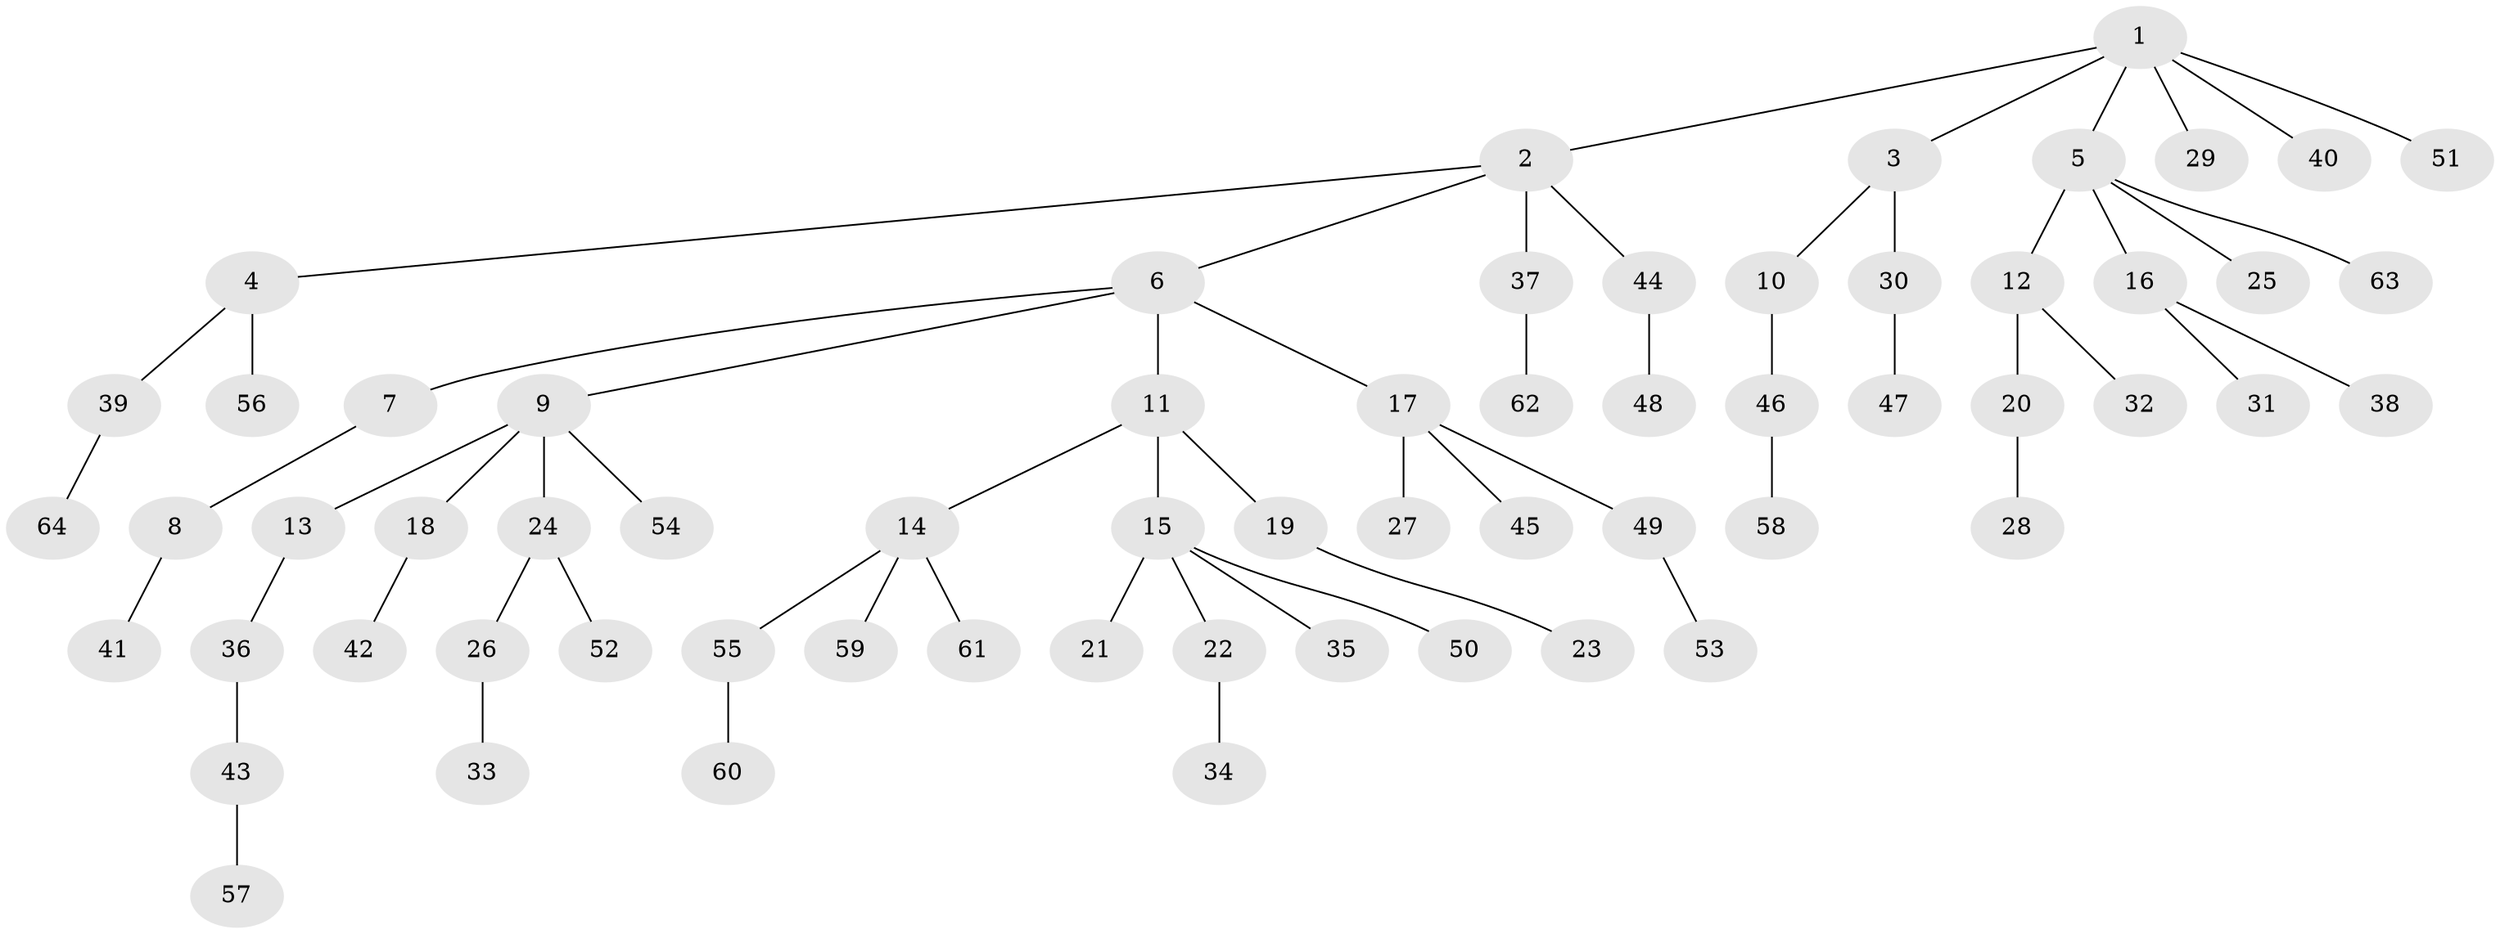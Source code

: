 // coarse degree distribution, {2: 0.2631578947368421, 4: 0.05263157894736842, 1: 0.6578947368421053, 21: 0.02631578947368421}
// Generated by graph-tools (version 1.1) at 2025/55/03/04/25 21:55:52]
// undirected, 64 vertices, 63 edges
graph export_dot {
graph [start="1"]
  node [color=gray90,style=filled];
  1;
  2;
  3;
  4;
  5;
  6;
  7;
  8;
  9;
  10;
  11;
  12;
  13;
  14;
  15;
  16;
  17;
  18;
  19;
  20;
  21;
  22;
  23;
  24;
  25;
  26;
  27;
  28;
  29;
  30;
  31;
  32;
  33;
  34;
  35;
  36;
  37;
  38;
  39;
  40;
  41;
  42;
  43;
  44;
  45;
  46;
  47;
  48;
  49;
  50;
  51;
  52;
  53;
  54;
  55;
  56;
  57;
  58;
  59;
  60;
  61;
  62;
  63;
  64;
  1 -- 2;
  1 -- 3;
  1 -- 5;
  1 -- 29;
  1 -- 40;
  1 -- 51;
  2 -- 4;
  2 -- 6;
  2 -- 37;
  2 -- 44;
  3 -- 10;
  3 -- 30;
  4 -- 39;
  4 -- 56;
  5 -- 12;
  5 -- 16;
  5 -- 25;
  5 -- 63;
  6 -- 7;
  6 -- 9;
  6 -- 11;
  6 -- 17;
  7 -- 8;
  8 -- 41;
  9 -- 13;
  9 -- 18;
  9 -- 24;
  9 -- 54;
  10 -- 46;
  11 -- 14;
  11 -- 15;
  11 -- 19;
  12 -- 20;
  12 -- 32;
  13 -- 36;
  14 -- 55;
  14 -- 59;
  14 -- 61;
  15 -- 21;
  15 -- 22;
  15 -- 35;
  15 -- 50;
  16 -- 31;
  16 -- 38;
  17 -- 27;
  17 -- 45;
  17 -- 49;
  18 -- 42;
  19 -- 23;
  20 -- 28;
  22 -- 34;
  24 -- 26;
  24 -- 52;
  26 -- 33;
  30 -- 47;
  36 -- 43;
  37 -- 62;
  39 -- 64;
  43 -- 57;
  44 -- 48;
  46 -- 58;
  49 -- 53;
  55 -- 60;
}
